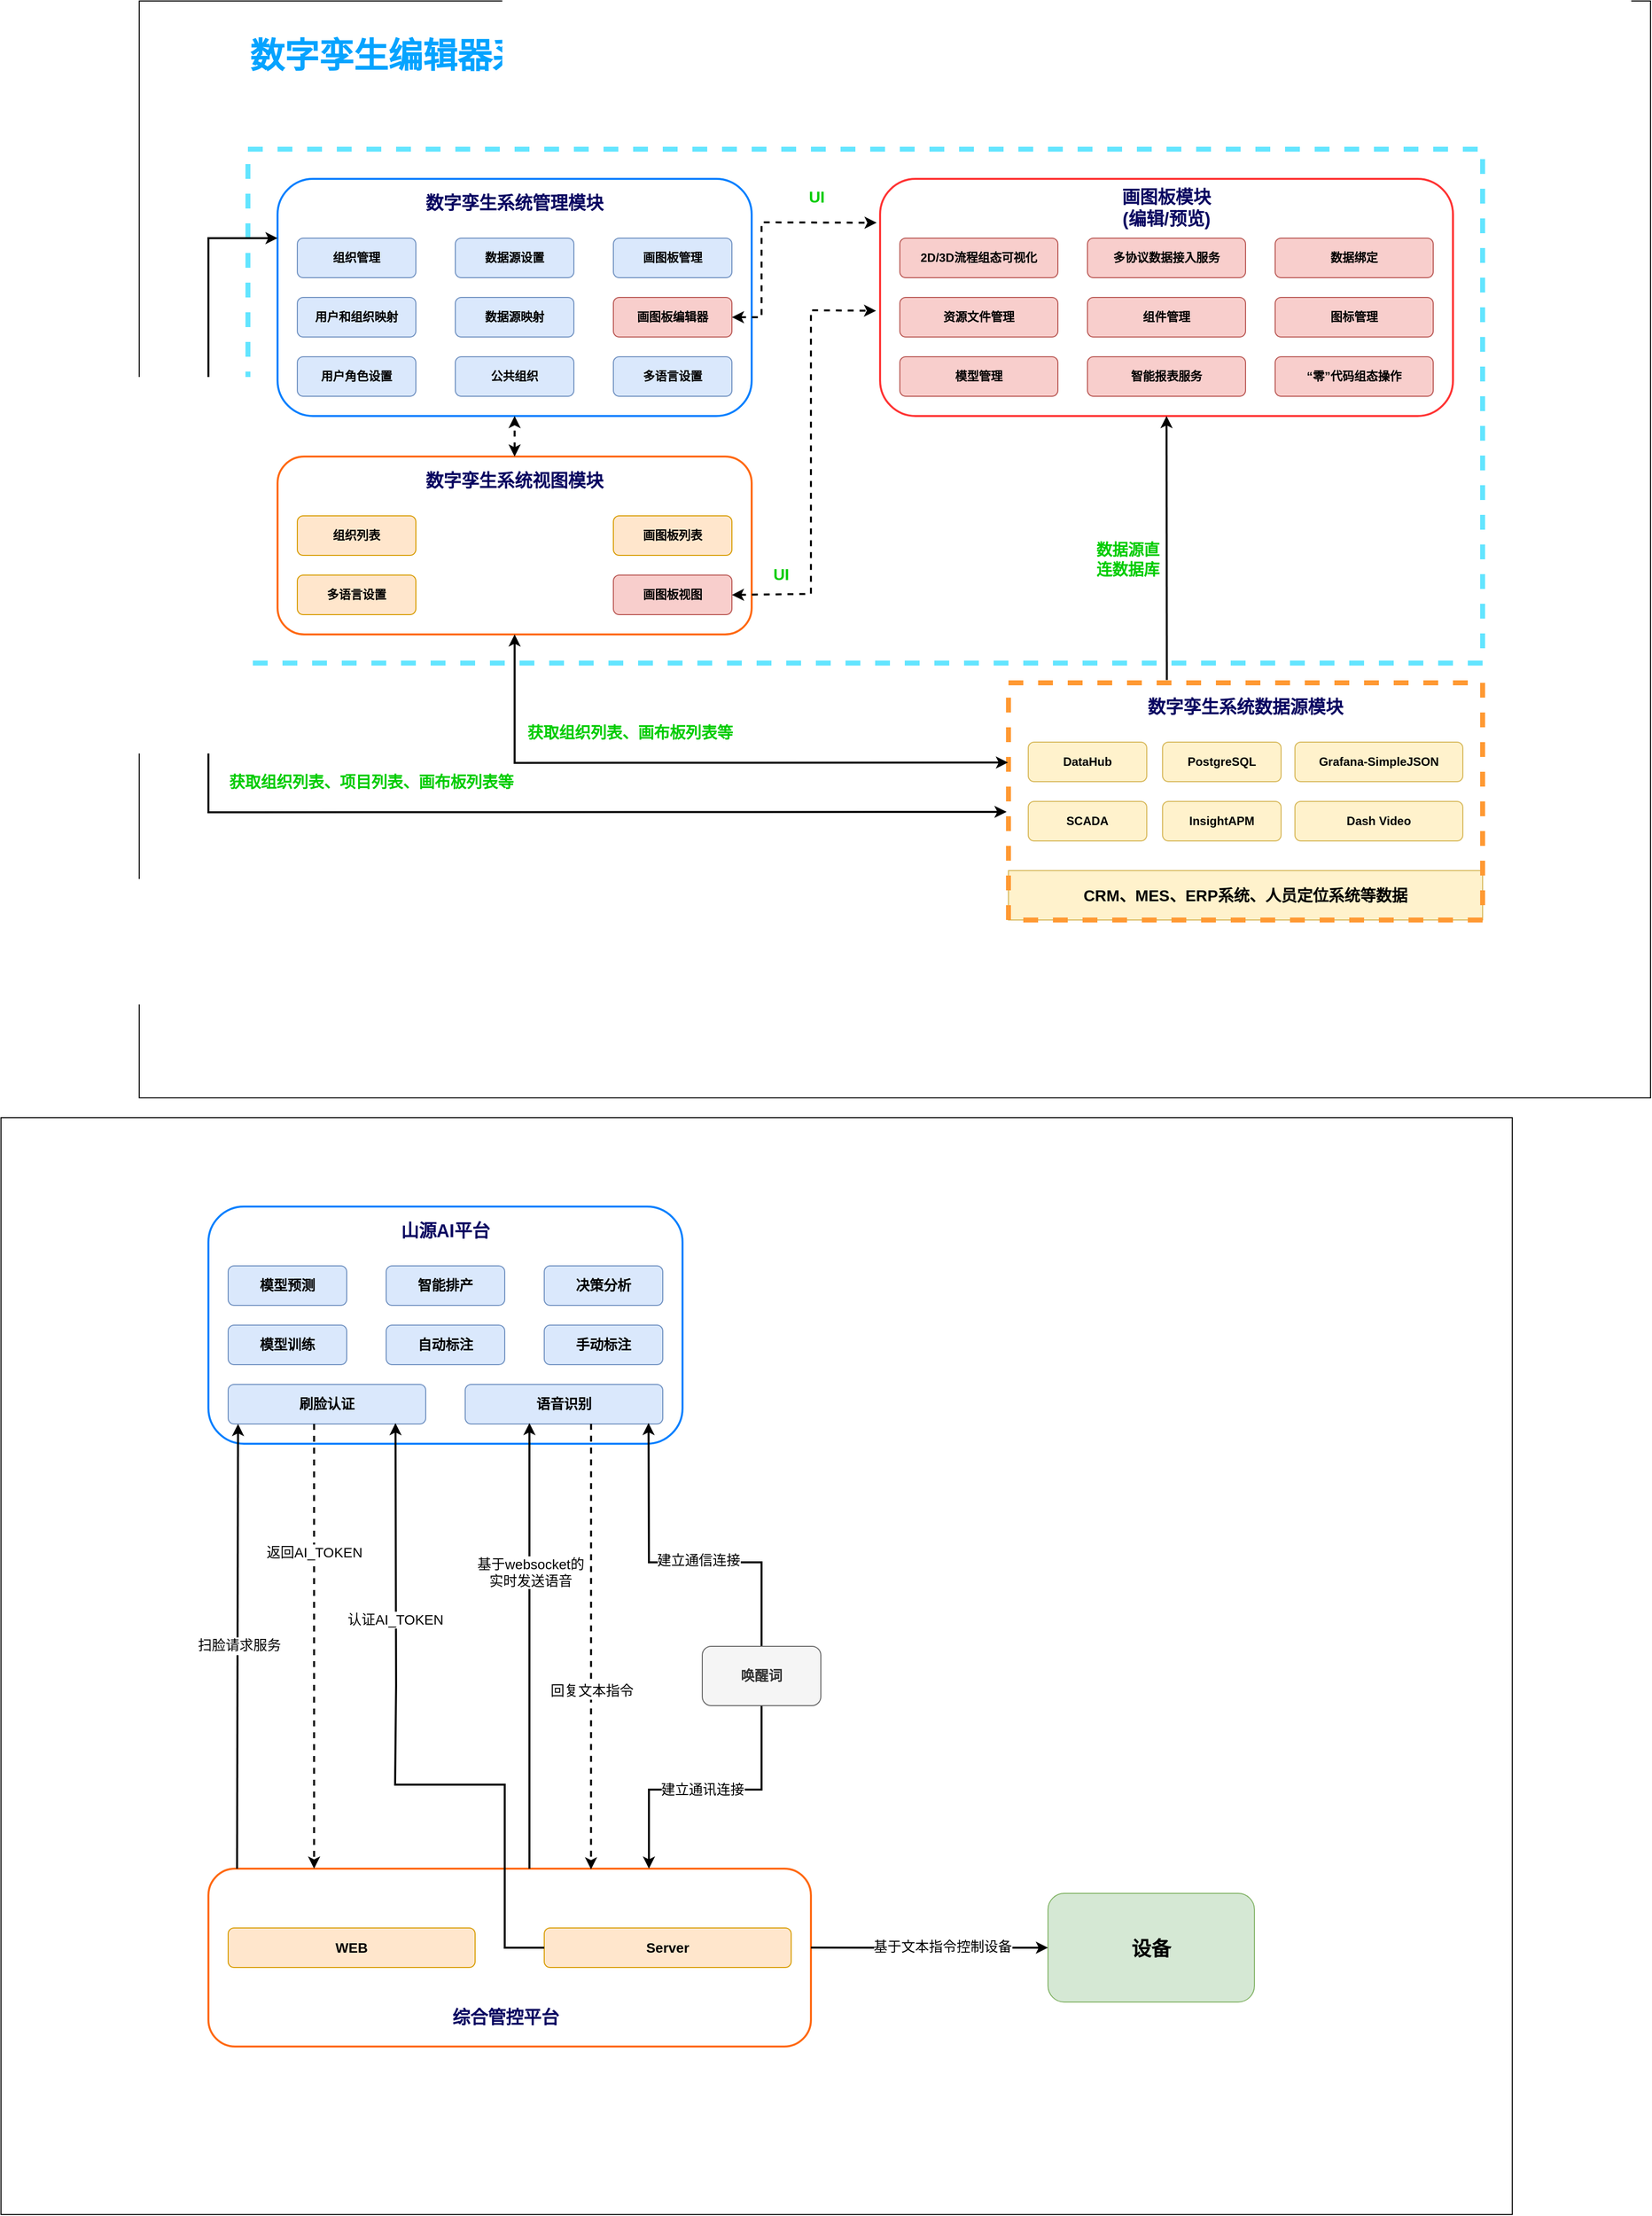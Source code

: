 <mxfile version="21.6.6" type="github">
  <diagram id="C5RBs43oDa-KdzZeNtuy" name="Page-1">
    <mxGraphModel dx="4063" dy="1033" grid="1" gridSize="10" guides="1" tooltips="1" connect="1" arrows="1" fold="1" page="1" pageScale="1" pageWidth="2339" pageHeight="3300" math="0" shadow="0">
      <root>
        <mxCell id="WIyWlLk6GJQsqaUBKTNV-0" />
        <mxCell id="WIyWlLk6GJQsqaUBKTNV-1" parent="WIyWlLk6GJQsqaUBKTNV-0" />
        <mxCell id="8epESRtcTtbT2AafIv48-43" value="" style="rounded=0;whiteSpace=wrap;html=1;" vertex="1" parent="WIyWlLk6GJQsqaUBKTNV-1">
          <mxGeometry x="-110" y="1150" width="1530" height="1110" as="geometry" />
        </mxCell>
        <mxCell id="8epESRtcTtbT2AafIv48-0" value="" style="rounded=0;whiteSpace=wrap;html=1;" vertex="1" parent="WIyWlLk6GJQsqaUBKTNV-1">
          <mxGeometry x="30" y="20" width="1530" height="1110" as="geometry" />
        </mxCell>
        <mxCell id="BkFew-dUc8ahFVBMzjGu-35" value="" style="rounded=0;whiteSpace=wrap;html=1;fillColor=none;strokeWidth=5;strokeColor=#63E5FF;perimeterSpacing=0;dashed=1;" parent="WIyWlLk6GJQsqaUBKTNV-1" vertex="1">
          <mxGeometry x="140" y="170" width="1250" height="520" as="geometry" />
        </mxCell>
        <mxCell id="BkFew-dUc8ahFVBMzjGu-68" value="" style="rounded=0;whiteSpace=wrap;html=1;fillColor=#fff2cc;strokeColor=#d6b656;" parent="WIyWlLk6GJQsqaUBKTNV-1" vertex="1">
          <mxGeometry x="910" y="900" width="480" height="50" as="geometry" />
        </mxCell>
        <mxCell id="BkFew-dUc8ahFVBMzjGu-69" value="&lt;b&gt;&lt;font style=&quot;font-size: 16px;&quot;&gt;CRM、MES、ERP系统、人员定位系统等数据&lt;/font&gt;&lt;/b&gt;" style="text;html=1;strokeColor=none;fillColor=none;align=center;verticalAlign=middle;whiteSpace=wrap;rounded=0;" parent="WIyWlLk6GJQsqaUBKTNV-1" vertex="1">
          <mxGeometry x="910" y="900" width="480" height="50" as="geometry" />
        </mxCell>
        <mxCell id="BkFew-dUc8ahFVBMzjGu-36" value="" style="rounded=0;whiteSpace=wrap;html=1;fillColor=none;strokeWidth=5;strokeColor=#FF9933;dashed=1;" parent="WIyWlLk6GJQsqaUBKTNV-1" vertex="1">
          <mxGeometry x="910" y="710" width="480" height="240" as="geometry" />
        </mxCell>
        <mxCell id="BkFew-dUc8ahFVBMzjGu-8" value="" style="rounded=1;whiteSpace=wrap;html=1;fillColor=none;strokeWidth=2;strokeColor=#007FFF;" parent="WIyWlLk6GJQsqaUBKTNV-1" vertex="1">
          <mxGeometry x="170" y="200" width="480" height="240" as="geometry" />
        </mxCell>
        <mxCell id="BkFew-dUc8ahFVBMzjGu-19" value="" style="rounded=1;whiteSpace=wrap;html=1;fillColor=none;strokeWidth=2;strokeColor=#FF6912;" parent="WIyWlLk6GJQsqaUBKTNV-1" vertex="1">
          <mxGeometry x="170" y="481" width="480" height="180" as="geometry" />
        </mxCell>
        <mxCell id="WIyWlLk6GJQsqaUBKTNV-3" value="&lt;b&gt;组织管理&lt;/b&gt;" style="rounded=1;whiteSpace=wrap;html=1;fontSize=12;glass=0;strokeWidth=1;shadow=0;fillColor=#dae8fc;strokeColor=#6c8ebf;" parent="WIyWlLk6GJQsqaUBKTNV-1" vertex="1">
          <mxGeometry x="190" y="260" width="120" height="40" as="geometry" />
        </mxCell>
        <mxCell id="BkFew-dUc8ahFVBMzjGu-0" value="&lt;b&gt;数据源设置&lt;/b&gt;" style="rounded=1;whiteSpace=wrap;html=1;fontSize=12;glass=0;strokeWidth=1;shadow=0;fillColor=#dae8fc;strokeColor=#6c8ebf;" parent="WIyWlLk6GJQsqaUBKTNV-1" vertex="1">
          <mxGeometry x="350" y="260" width="120" height="40" as="geometry" />
        </mxCell>
        <mxCell id="BkFew-dUc8ahFVBMzjGu-1" value="&lt;b&gt;画图板管理&lt;/b&gt;" style="rounded=1;whiteSpace=wrap;html=1;fontSize=12;glass=0;strokeWidth=1;shadow=0;fillColor=#dae8fc;strokeColor=#6c8ebf;" parent="WIyWlLk6GJQsqaUBKTNV-1" vertex="1">
          <mxGeometry x="510" y="260" width="120" height="40" as="geometry" />
        </mxCell>
        <mxCell id="BkFew-dUc8ahFVBMzjGu-2" value="&lt;b&gt;用户和组织映射&lt;/b&gt;" style="rounded=1;whiteSpace=wrap;html=1;fontSize=12;glass=0;strokeWidth=1;shadow=0;fillColor=#dae8fc;strokeColor=#6c8ebf;" parent="WIyWlLk6GJQsqaUBKTNV-1" vertex="1">
          <mxGeometry x="190" y="320" width="120" height="40" as="geometry" />
        </mxCell>
        <mxCell id="BkFew-dUc8ahFVBMzjGu-3" value="&lt;b&gt;数据源映射&lt;/b&gt;" style="rounded=1;whiteSpace=wrap;html=1;fontSize=12;glass=0;strokeWidth=1;shadow=0;fillColor=#dae8fc;strokeColor=#6c8ebf;" parent="WIyWlLk6GJQsqaUBKTNV-1" vertex="1">
          <mxGeometry x="350" y="320" width="120" height="40" as="geometry" />
        </mxCell>
        <mxCell id="BkFew-dUc8ahFVBMzjGu-4" value="&lt;b&gt;画图板编辑器&lt;/b&gt;" style="rounded=1;whiteSpace=wrap;html=1;fontSize=12;glass=0;strokeWidth=1;shadow=0;fillColor=#f8cecc;strokeColor=#b85450;" parent="WIyWlLk6GJQsqaUBKTNV-1" vertex="1">
          <mxGeometry x="510" y="320" width="120" height="40" as="geometry" />
        </mxCell>
        <mxCell id="BkFew-dUc8ahFVBMzjGu-5" value="&lt;b&gt;用户角色设置&lt;/b&gt;" style="rounded=1;whiteSpace=wrap;html=1;fontSize=12;glass=0;strokeWidth=1;shadow=0;fillColor=#dae8fc;strokeColor=#6c8ebf;" parent="WIyWlLk6GJQsqaUBKTNV-1" vertex="1">
          <mxGeometry x="190" y="380" width="120" height="40" as="geometry" />
        </mxCell>
        <mxCell id="BkFew-dUc8ahFVBMzjGu-6" value="&lt;b&gt;公共组织&lt;/b&gt;" style="rounded=1;whiteSpace=wrap;html=1;fontSize=12;glass=0;strokeWidth=1;shadow=0;fillColor=#dae8fc;strokeColor=#6c8ebf;" parent="WIyWlLk6GJQsqaUBKTNV-1" vertex="1">
          <mxGeometry x="350" y="380" width="120" height="40" as="geometry" />
        </mxCell>
        <mxCell id="BkFew-dUc8ahFVBMzjGu-7" value="&lt;b&gt;多语言设置&lt;/b&gt;" style="rounded=1;whiteSpace=wrap;html=1;fontSize=12;glass=0;strokeWidth=1;shadow=0;fillColor=#dae8fc;strokeColor=#6c8ebf;" parent="WIyWlLk6GJQsqaUBKTNV-1" vertex="1">
          <mxGeometry x="510" y="380" width="120" height="40" as="geometry" />
        </mxCell>
        <mxCell id="BkFew-dUc8ahFVBMzjGu-9" value="&lt;b&gt;&lt;font color=&quot;#090661&quot; style=&quot;font-size: 18px;&quot;&gt;数字孪生系统管理模块&lt;/font&gt;&lt;/b&gt;" style="text;html=1;strokeColor=none;fillColor=none;align=center;verticalAlign=middle;whiteSpace=wrap;rounded=0;" parent="WIyWlLk6GJQsqaUBKTNV-1" vertex="1">
          <mxGeometry x="190" y="200" width="440" height="50" as="geometry" />
        </mxCell>
        <mxCell id="BkFew-dUc8ahFVBMzjGu-10" value="&lt;b&gt;组织列表&lt;/b&gt;" style="rounded=1;whiteSpace=wrap;html=1;fontSize=12;glass=0;strokeWidth=1;shadow=0;fillColor=#ffe6cc;strokeColor=#d79b00;" parent="WIyWlLk6GJQsqaUBKTNV-1" vertex="1">
          <mxGeometry x="190" y="541" width="120" height="40" as="geometry" />
        </mxCell>
        <mxCell id="BkFew-dUc8ahFVBMzjGu-11" value="&lt;b&gt;画图板列表&lt;/b&gt;" style="rounded=1;whiteSpace=wrap;html=1;fontSize=12;glass=0;strokeWidth=1;shadow=0;fillColor=#ffe6cc;strokeColor=#d79b00;" parent="WIyWlLk6GJQsqaUBKTNV-1" vertex="1">
          <mxGeometry x="510" y="541" width="120" height="40" as="geometry" />
        </mxCell>
        <mxCell id="BkFew-dUc8ahFVBMzjGu-13" value="&lt;b&gt;多语言设置&lt;/b&gt;" style="rounded=1;whiteSpace=wrap;html=1;fontSize=12;glass=0;strokeWidth=1;shadow=0;fillColor=#ffe6cc;strokeColor=#d79b00;" parent="WIyWlLk6GJQsqaUBKTNV-1" vertex="1">
          <mxGeometry x="190" y="601" width="120" height="40" as="geometry" />
        </mxCell>
        <mxCell id="BkFew-dUc8ahFVBMzjGu-14" value="&lt;b&gt;画图板视图&lt;/b&gt;" style="rounded=1;whiteSpace=wrap;html=1;fontSize=12;glass=0;strokeWidth=1;shadow=0;fillColor=#f8cecc;strokeColor=#b85450;" parent="WIyWlLk6GJQsqaUBKTNV-1" vertex="1">
          <mxGeometry x="510" y="601" width="120" height="40" as="geometry" />
        </mxCell>
        <mxCell id="BkFew-dUc8ahFVBMzjGu-20" value="&lt;b style=&quot;border-color: var(--border-color);&quot;&gt;&lt;font style=&quot;border-color: var(--border-color); font-size: 18px;&quot; color=&quot;#090661&quot;&gt;数字孪生系统&lt;/font&gt;&lt;/b&gt;&lt;b&gt;&lt;font color=&quot;#090661&quot; style=&quot;font-size: 18px;&quot;&gt;视图模块&lt;/font&gt;&lt;/b&gt;" style="text;html=1;strokeColor=none;fillColor=none;align=center;verticalAlign=middle;whiteSpace=wrap;rounded=0;" parent="WIyWlLk6GJQsqaUBKTNV-1" vertex="1">
          <mxGeometry x="190" y="481" width="440" height="50" as="geometry" />
        </mxCell>
        <mxCell id="BkFew-dUc8ahFVBMzjGu-21" value="" style="endArrow=classic;startArrow=classic;html=1;exitX=0.5;exitY=0;exitDx=0;exitDy=0;entryX=0.5;entryY=1;entryDx=0;entryDy=0;rounded=0;jumpStyle=none;dashed=1;strokeWidth=2;" parent="WIyWlLk6GJQsqaUBKTNV-1" source="BkFew-dUc8ahFVBMzjGu-20" target="BkFew-dUc8ahFVBMzjGu-8" edge="1">
          <mxGeometry width="50" height="50" relative="1" as="geometry">
            <mxPoint x="370" y="490" as="sourcePoint" />
            <mxPoint x="420" y="440" as="targetPoint" />
          </mxGeometry>
        </mxCell>
        <mxCell id="BkFew-dUc8ahFVBMzjGu-23" value="" style="rounded=1;whiteSpace=wrap;html=1;fillColor=none;strokeWidth=2;strokeColor=#FF3333;" parent="WIyWlLk6GJQsqaUBKTNV-1" vertex="1">
          <mxGeometry x="780" y="200" width="580" height="240" as="geometry" />
        </mxCell>
        <mxCell id="BkFew-dUc8ahFVBMzjGu-28" value="&lt;b&gt;&lt;font color=&quot;#090661&quot; style=&quot;font-size: 18px;&quot;&gt;画图板模块&lt;br&gt;(&lt;/font&gt;&lt;/b&gt;&lt;b style=&quot;border-color: var(--border-color);&quot;&gt;&lt;font style=&quot;border-color: var(--border-color); font-size: 18px;&quot; color=&quot;#090661&quot;&gt;编辑/预览&lt;/font&gt;&lt;/b&gt;&lt;b&gt;&lt;font color=&quot;#090661&quot; style=&quot;font-size: 18px;&quot;&gt;)&lt;br&gt;&lt;/font&gt;&lt;/b&gt;" style="text;html=1;strokeColor=none;fillColor=none;align=center;verticalAlign=middle;whiteSpace=wrap;rounded=0;" parent="WIyWlLk6GJQsqaUBKTNV-1" vertex="1">
          <mxGeometry x="800" y="200" width="540" height="60" as="geometry" />
        </mxCell>
        <mxCell id="BkFew-dUc8ahFVBMzjGu-30" value="" style="endArrow=classic;startArrow=classic;html=1;entryX=-0.006;entryY=0.185;entryDx=0;entryDy=0;exitX=1;exitY=0.5;exitDx=0;exitDy=0;entryPerimeter=0;dashed=1;rounded=0;strokeWidth=2;" parent="WIyWlLk6GJQsqaUBKTNV-1" source="BkFew-dUc8ahFVBMzjGu-4" target="BkFew-dUc8ahFVBMzjGu-23" edge="1">
          <mxGeometry width="50" height="50" relative="1" as="geometry">
            <mxPoint x="650" y="390" as="sourcePoint" />
            <mxPoint x="700" y="340" as="targetPoint" />
            <Array as="points">
              <mxPoint x="660" y="340" />
              <mxPoint x="660" y="244" />
            </Array>
          </mxGeometry>
        </mxCell>
        <mxCell id="BkFew-dUc8ahFVBMzjGu-32" value="&lt;b&gt;&lt;font style=&quot;font-size: 16px;&quot; color=&quot;#00cc00&quot;&gt;UI&lt;/font&gt;&lt;/b&gt;" style="text;html=1;strokeColor=none;fillColor=none;align=center;verticalAlign=middle;whiteSpace=wrap;rounded=0;" parent="WIyWlLk6GJQsqaUBKTNV-1" vertex="1">
          <mxGeometry x="686" y="203" width="60" height="30" as="geometry" />
        </mxCell>
        <mxCell id="BkFew-dUc8ahFVBMzjGu-33" value="" style="endArrow=classic;startArrow=classic;html=1;entryX=-0.007;entryY=0.556;entryDx=0;entryDy=0;exitX=1;exitY=0.5;exitDx=0;exitDy=0;entryPerimeter=0;dashed=1;rounded=0;strokeWidth=2;" parent="WIyWlLk6GJQsqaUBKTNV-1" source="BkFew-dUc8ahFVBMzjGu-14" target="BkFew-dUc8ahFVBMzjGu-23" edge="1">
          <mxGeometry width="50" height="50" relative="1" as="geometry">
            <mxPoint x="630" y="637" as="sourcePoint" />
            <mxPoint x="774" y="531" as="targetPoint" />
            <Array as="points">
              <mxPoint x="710" y="620" />
              <mxPoint x="710" y="333" />
            </Array>
          </mxGeometry>
        </mxCell>
        <mxCell id="BkFew-dUc8ahFVBMzjGu-34" value="&lt;b&gt;&lt;font style=&quot;font-size: 16px;&quot; color=&quot;#00cc00&quot;&gt;UI&lt;/font&gt;&lt;/b&gt;" style="text;html=1;strokeColor=none;fillColor=none;align=center;verticalAlign=middle;whiteSpace=wrap;rounded=0;" parent="WIyWlLk6GJQsqaUBKTNV-1" vertex="1">
          <mxGeometry x="650" y="585" width="60" height="30" as="geometry" />
        </mxCell>
        <mxCell id="BkFew-dUc8ahFVBMzjGu-37" value="&lt;b&gt;DataHub&lt;/b&gt;" style="rounded=1;whiteSpace=wrap;html=1;fontSize=12;glass=0;strokeWidth=1;shadow=0;fillColor=#fff2cc;strokeColor=#d6b656;" parent="WIyWlLk6GJQsqaUBKTNV-1" vertex="1">
          <mxGeometry x="930" y="770" width="120" height="40" as="geometry" />
        </mxCell>
        <mxCell id="BkFew-dUc8ahFVBMzjGu-38" value="&lt;b&gt;PostgreSQL&lt;/b&gt;" style="rounded=1;whiteSpace=wrap;html=1;fontSize=12;glass=0;strokeWidth=1;shadow=0;fillColor=#fff2cc;strokeColor=#d6b656;" parent="WIyWlLk6GJQsqaUBKTNV-1" vertex="1">
          <mxGeometry x="1066" y="770" width="120" height="40" as="geometry" />
        </mxCell>
        <mxCell id="BkFew-dUc8ahFVBMzjGu-39" value="&lt;b&gt;Grafana-SimpleJSON&lt;/b&gt;" style="rounded=1;whiteSpace=wrap;html=1;fontSize=12;glass=0;strokeWidth=1;shadow=0;fillColor=#fff2cc;strokeColor=#d6b656;" parent="WIyWlLk6GJQsqaUBKTNV-1" vertex="1">
          <mxGeometry x="1200" y="770" width="170" height="40" as="geometry" />
        </mxCell>
        <mxCell id="BkFew-dUc8ahFVBMzjGu-40" value="&lt;b style=&quot;border-color: var(--border-color);&quot;&gt;&lt;font style=&quot;border-color: var(--border-color); font-size: 18px;&quot; color=&quot;#090661&quot;&gt;数字孪生系统&lt;/font&gt;&lt;/b&gt;&lt;b&gt;&lt;font color=&quot;#090661&quot; style=&quot;font-size: 18px;&quot;&gt;数据源模块&lt;/font&gt;&lt;/b&gt;" style="text;html=1;strokeColor=none;fillColor=none;align=center;verticalAlign=middle;whiteSpace=wrap;rounded=0;" parent="WIyWlLk6GJQsqaUBKTNV-1" vertex="1">
          <mxGeometry x="930" y="710" width="440" height="50" as="geometry" />
        </mxCell>
        <mxCell id="BkFew-dUc8ahFVBMzjGu-41" value="&lt;b&gt;SCADA&lt;/b&gt;" style="rounded=1;whiteSpace=wrap;html=1;fontSize=12;glass=0;strokeWidth=1;shadow=0;fillColor=#fff2cc;strokeColor=#d6b656;" parent="WIyWlLk6GJQsqaUBKTNV-1" vertex="1">
          <mxGeometry x="930" y="830" width="120" height="40" as="geometry" />
        </mxCell>
        <mxCell id="BkFew-dUc8ahFVBMzjGu-42" value="&lt;b&gt;InsightAPM&lt;/b&gt;" style="rounded=1;whiteSpace=wrap;html=1;fontSize=12;glass=0;strokeWidth=1;shadow=0;fillColor=#fff2cc;strokeColor=#d6b656;" parent="WIyWlLk6GJQsqaUBKTNV-1" vertex="1">
          <mxGeometry x="1066" y="830" width="120" height="40" as="geometry" />
        </mxCell>
        <mxCell id="BkFew-dUc8ahFVBMzjGu-43" value="&lt;b&gt;Dash Video&lt;/b&gt;" style="rounded=1;whiteSpace=wrap;html=1;fontSize=12;glass=0;strokeWidth=1;shadow=0;fillColor=#fff2cc;strokeColor=#d6b656;" parent="WIyWlLk6GJQsqaUBKTNV-1" vertex="1">
          <mxGeometry x="1200" y="830" width="170" height="40" as="geometry" />
        </mxCell>
        <mxCell id="BkFew-dUc8ahFVBMzjGu-45" value="" style="endArrow=classic;html=1;rounded=0;exitX=0.334;exitY=-0.012;exitDx=0;exitDy=0;entryX=0.5;entryY=1;entryDx=0;entryDy=0;strokeWidth=2;exitPerimeter=0;" parent="WIyWlLk6GJQsqaUBKTNV-1" source="BkFew-dUc8ahFVBMzjGu-36" target="BkFew-dUc8ahFVBMzjGu-23" edge="1">
          <mxGeometry width="50" height="50" relative="1" as="geometry">
            <mxPoint x="770" y="710" as="sourcePoint" />
            <mxPoint x="820" y="660" as="targetPoint" />
          </mxGeometry>
        </mxCell>
        <mxCell id="BkFew-dUc8ahFVBMzjGu-46" value="&lt;b&gt;&lt;font style=&quot;font-size: 16px;&quot; color=&quot;#00cc00&quot;&gt;数据源直连数据库&lt;/font&gt;&lt;/b&gt;" style="text;html=1;strokeColor=none;fillColor=none;align=center;verticalAlign=middle;whiteSpace=wrap;rounded=0;" parent="WIyWlLk6GJQsqaUBKTNV-1" vertex="1">
          <mxGeometry x="996" y="535" width="70" height="100" as="geometry" />
        </mxCell>
        <mxCell id="BkFew-dUc8ahFVBMzjGu-47" value="" style="endArrow=classic;startArrow=classic;html=1;rounded=0;exitX=-0.001;exitY=0.336;exitDx=0;exitDy=0;exitPerimeter=0;entryX=0.5;entryY=1;entryDx=0;entryDy=0;strokeWidth=2;" parent="WIyWlLk6GJQsqaUBKTNV-1" source="BkFew-dUc8ahFVBMzjGu-36" target="BkFew-dUc8ahFVBMzjGu-19" edge="1">
          <mxGeometry width="50" height="50" relative="1" as="geometry">
            <mxPoint x="500" y="630" as="sourcePoint" />
            <mxPoint x="410" y="821" as="targetPoint" />
            <Array as="points">
              <mxPoint x="410" y="791" />
            </Array>
          </mxGeometry>
        </mxCell>
        <mxCell id="BkFew-dUc8ahFVBMzjGu-48" value="&lt;b&gt;&lt;font style=&quot;font-size: 16px;&quot; color=&quot;#00cc00&quot;&gt;获取组织列表、画布板列表等&lt;/font&gt;&lt;/b&gt;" style="text;html=1;strokeColor=none;fillColor=none;align=center;verticalAlign=middle;whiteSpace=wrap;rounded=0;labelPosition=center;verticalLabelPosition=middle;" parent="WIyWlLk6GJQsqaUBKTNV-1" vertex="1">
          <mxGeometry x="414" y="730" width="226" height="60" as="geometry" />
        </mxCell>
        <mxCell id="BkFew-dUc8ahFVBMzjGu-49" value="" style="endArrow=classic;startArrow=classic;html=1;rounded=0;exitX=-0.004;exitY=0.544;exitDx=0;exitDy=0;exitPerimeter=0;entryX=0;entryY=0.25;entryDx=0;entryDy=0;strokeWidth=2;" parent="WIyWlLk6GJQsqaUBKTNV-1" source="BkFew-dUc8ahFVBMzjGu-36" target="BkFew-dUc8ahFVBMzjGu-8" edge="1">
          <mxGeometry width="50" height="50" relative="1" as="geometry">
            <mxPoint x="590" y="879" as="sourcePoint" />
            <mxPoint x="410" y="739" as="targetPoint" />
            <Array as="points">
              <mxPoint x="100" y="841" />
              <mxPoint x="100" y="570" />
              <mxPoint x="100" y="260" />
            </Array>
          </mxGeometry>
        </mxCell>
        <mxCell id="BkFew-dUc8ahFVBMzjGu-50" value="&lt;b&gt;&lt;font style=&quot;font-size: 16px;&quot; color=&quot;#00cc00&quot;&gt;获取组织列表、项目列表、画布板列表等&lt;/font&gt;&lt;/b&gt;" style="text;html=1;strokeColor=none;fillColor=none;align=center;verticalAlign=middle;whiteSpace=wrap;rounded=0;labelPosition=center;verticalLabelPosition=middle;" parent="WIyWlLk6GJQsqaUBKTNV-1" vertex="1">
          <mxGeometry x="100" y="780" width="330" height="60" as="geometry" />
        </mxCell>
        <mxCell id="BkFew-dUc8ahFVBMzjGu-51" value="&lt;b&gt;&lt;font color=&quot;#05a3ff&quot; style=&quot;font-size: 35px;&quot;&gt;数字孪生编辑器系统架构图&lt;/font&gt;&lt;/b&gt;" style="text;html=1;strokeColor=none;fillColor=none;align=left;verticalAlign=middle;whiteSpace=wrap;rounded=0;" parent="WIyWlLk6GJQsqaUBKTNV-1" vertex="1">
          <mxGeometry x="140" y="50" width="460" height="50" as="geometry" />
        </mxCell>
        <mxCell id="BkFew-dUc8ahFVBMzjGu-70" value="&lt;b&gt;资源文件管理&lt;/b&gt;" style="rounded=1;whiteSpace=wrap;html=1;fontSize=12;glass=0;strokeWidth=1;shadow=0;fillColor=#f8cecc;strokeColor=#b85450;" parent="WIyWlLk6GJQsqaUBKTNV-1" vertex="1">
          <mxGeometry x="800" y="320" width="160" height="40" as="geometry" />
        </mxCell>
        <mxCell id="BkFew-dUc8ahFVBMzjGu-71" value="&lt;b&gt;2D/3D流程组态可视化&lt;/b&gt;" style="rounded=1;whiteSpace=wrap;html=1;fontSize=12;glass=0;strokeWidth=1;shadow=0;fillColor=#f8cecc;strokeColor=#b85450;" parent="WIyWlLk6GJQsqaUBKTNV-1" vertex="1">
          <mxGeometry x="800" y="260" width="160" height="40" as="geometry" />
        </mxCell>
        <mxCell id="BkFew-dUc8ahFVBMzjGu-72" value="&lt;b&gt;组件管理&lt;/b&gt;" style="rounded=1;whiteSpace=wrap;html=1;fontSize=12;glass=0;strokeWidth=1;shadow=0;fillColor=#f8cecc;strokeColor=#b85450;" parent="WIyWlLk6GJQsqaUBKTNV-1" vertex="1">
          <mxGeometry x="990" y="320" width="160" height="40" as="geometry" />
        </mxCell>
        <mxCell id="BkFew-dUc8ahFVBMzjGu-73" value="&lt;b style=&quot;border-color: var(--border-color);&quot;&gt;模型管理&lt;/b&gt;" style="rounded=1;whiteSpace=wrap;html=1;fontSize=12;glass=0;strokeWidth=1;shadow=0;fillColor=#f8cecc;strokeColor=#b85450;" parent="WIyWlLk6GJQsqaUBKTNV-1" vertex="1">
          <mxGeometry x="800" y="380" width="160" height="40" as="geometry" />
        </mxCell>
        <mxCell id="BkFew-dUc8ahFVBMzjGu-74" value="&lt;b&gt;智能报表服务&lt;/b&gt;" style="rounded=1;whiteSpace=wrap;html=1;fontSize=12;glass=0;strokeWidth=1;shadow=0;fillColor=#f8cecc;strokeColor=#b85450;" parent="WIyWlLk6GJQsqaUBKTNV-1" vertex="1">
          <mxGeometry x="990" y="380" width="160" height="40" as="geometry" />
        </mxCell>
        <mxCell id="BkFew-dUc8ahFVBMzjGu-75" value="&lt;b&gt;多协议数据接入服务&lt;/b&gt;" style="rounded=1;whiteSpace=wrap;html=1;fontSize=12;glass=0;strokeWidth=1;shadow=0;fillColor=#f8cecc;strokeColor=#b85450;" parent="WIyWlLk6GJQsqaUBKTNV-1" vertex="1">
          <mxGeometry x="990" y="260" width="160" height="40" as="geometry" />
        </mxCell>
        <mxCell id="BkFew-dUc8ahFVBMzjGu-77" value="&lt;b style=&quot;border-color: var(--border-color);&quot;&gt;图标管理&lt;/b&gt;" style="rounded=1;whiteSpace=wrap;html=1;fontSize=12;glass=0;strokeWidth=1;shadow=0;fillColor=#f8cecc;strokeColor=#b85450;" parent="WIyWlLk6GJQsqaUBKTNV-1" vertex="1">
          <mxGeometry x="1180" y="320" width="160" height="40" as="geometry" />
        </mxCell>
        <mxCell id="BkFew-dUc8ahFVBMzjGu-78" value="&lt;b&gt;“零”代码组态操作&lt;/b&gt;" style="rounded=1;whiteSpace=wrap;html=1;fontSize=12;glass=0;strokeWidth=1;shadow=0;fillColor=#f8cecc;strokeColor=#b85450;" parent="WIyWlLk6GJQsqaUBKTNV-1" vertex="1">
          <mxGeometry x="1180" y="380" width="160" height="40" as="geometry" />
        </mxCell>
        <mxCell id="BkFew-dUc8ahFVBMzjGu-79" value="&lt;b&gt;数据绑定&lt;/b&gt;" style="rounded=1;whiteSpace=wrap;html=1;fontSize=12;glass=0;strokeWidth=1;shadow=0;fillColor=#f8cecc;strokeColor=#b85450;" parent="WIyWlLk6GJQsqaUBKTNV-1" vertex="1">
          <mxGeometry x="1180" y="260" width="160" height="40" as="geometry" />
        </mxCell>
        <mxCell id="8epESRtcTtbT2AafIv48-3" value="" style="rounded=1;whiteSpace=wrap;html=1;fillColor=none;strokeWidth=2;strokeColor=#007FFF;" vertex="1" parent="WIyWlLk6GJQsqaUBKTNV-1">
          <mxGeometry x="100" y="1240" width="480" height="240" as="geometry" />
        </mxCell>
        <mxCell id="8epESRtcTtbT2AafIv48-4" value="&lt;b style=&quot;font-size: 14px;&quot;&gt;模型预测&lt;/b&gt;" style="rounded=1;whiteSpace=wrap;html=1;fontSize=14;glass=0;strokeWidth=1;shadow=0;fillColor=#dae8fc;strokeColor=#6c8ebf;" vertex="1" parent="WIyWlLk6GJQsqaUBKTNV-1">
          <mxGeometry x="120" y="1300" width="120" height="40" as="geometry" />
        </mxCell>
        <mxCell id="8epESRtcTtbT2AafIv48-5" value="&lt;b style=&quot;font-size: 14px;&quot;&gt;智能排产&lt;/b&gt;" style="rounded=1;whiteSpace=wrap;html=1;fontSize=14;glass=0;strokeWidth=1;shadow=0;fillColor=#dae8fc;strokeColor=#6c8ebf;" vertex="1" parent="WIyWlLk6GJQsqaUBKTNV-1">
          <mxGeometry x="280" y="1300" width="120" height="40" as="geometry" />
        </mxCell>
        <mxCell id="8epESRtcTtbT2AafIv48-6" value="&lt;b style=&quot;font-size: 14px;&quot;&gt;决策分析&lt;/b&gt;" style="rounded=1;whiteSpace=wrap;html=1;fontSize=14;glass=0;strokeWidth=1;shadow=0;fillColor=#dae8fc;strokeColor=#6c8ebf;" vertex="1" parent="WIyWlLk6GJQsqaUBKTNV-1">
          <mxGeometry x="440" y="1300" width="120" height="40" as="geometry" />
        </mxCell>
        <mxCell id="8epESRtcTtbT2AafIv48-7" value="&lt;b style=&quot;font-size: 14px;&quot;&gt;模型训练&lt;/b&gt;" style="rounded=1;whiteSpace=wrap;html=1;fontSize=14;glass=0;strokeWidth=1;shadow=0;fillColor=#dae8fc;strokeColor=#6c8ebf;" vertex="1" parent="WIyWlLk6GJQsqaUBKTNV-1">
          <mxGeometry x="120" y="1360" width="120" height="40" as="geometry" />
        </mxCell>
        <mxCell id="8epESRtcTtbT2AafIv48-8" value="&lt;b style=&quot;font-size: 14px;&quot;&gt;自动标注&lt;/b&gt;" style="rounded=1;whiteSpace=wrap;html=1;fontSize=14;glass=0;strokeWidth=1;shadow=0;fillColor=#dae8fc;strokeColor=#6c8ebf;" vertex="1" parent="WIyWlLk6GJQsqaUBKTNV-1">
          <mxGeometry x="280" y="1360" width="120" height="40" as="geometry" />
        </mxCell>
        <mxCell id="8epESRtcTtbT2AafIv48-9" value="&lt;b style=&quot;font-size: 14px;&quot;&gt;手动标注&lt;/b&gt;" style="rounded=1;whiteSpace=wrap;html=1;fontSize=14;glass=0;strokeWidth=1;shadow=0;fillColor=#dae8fc;strokeColor=#6c8ebf;" vertex="1" parent="WIyWlLk6GJQsqaUBKTNV-1">
          <mxGeometry x="440" y="1360" width="120" height="40" as="geometry" />
        </mxCell>
        <mxCell id="8epESRtcTtbT2AafIv48-10" value="&lt;b&gt;&lt;font color=&quot;#090661&quot; style=&quot;font-size: 18px;&quot;&gt;山源AI平台&lt;/font&gt;&lt;/b&gt;" style="text;html=1;strokeColor=none;fillColor=none;align=center;verticalAlign=middle;whiteSpace=wrap;rounded=0;" vertex="1" parent="WIyWlLk6GJQsqaUBKTNV-1">
          <mxGeometry x="120" y="1240" width="440" height="50" as="geometry" />
        </mxCell>
        <mxCell id="8epESRtcTtbT2AafIv48-11" value="&lt;b style=&quot;font-size: 14px;&quot;&gt;刷脸认证&lt;/b&gt;" style="rounded=1;whiteSpace=wrap;html=1;fontSize=14;glass=0;strokeWidth=1;shadow=0;fillColor=#dae8fc;strokeColor=#6c8ebf;" vertex="1" parent="WIyWlLk6GJQsqaUBKTNV-1">
          <mxGeometry x="120" y="1420" width="200" height="40" as="geometry" />
        </mxCell>
        <mxCell id="8epESRtcTtbT2AafIv48-12" value="&lt;b style=&quot;font-size: 14px;&quot;&gt;语音识别&lt;/b&gt;" style="rounded=1;whiteSpace=wrap;html=1;fontSize=14;glass=0;strokeWidth=1;shadow=0;fillColor=#dae8fc;strokeColor=#6c8ebf;" vertex="1" parent="WIyWlLk6GJQsqaUBKTNV-1">
          <mxGeometry x="360" y="1420" width="200" height="40" as="geometry" />
        </mxCell>
        <mxCell id="8epESRtcTtbT2AafIv48-13" value="" style="rounded=1;whiteSpace=wrap;html=1;fillColor=none;strokeWidth=2;strokeColor=#FF6912;" vertex="1" parent="WIyWlLk6GJQsqaUBKTNV-1">
          <mxGeometry x="100" y="1910" width="610" height="180" as="geometry" />
        </mxCell>
        <mxCell id="8epESRtcTtbT2AafIv48-14" value="&lt;b style=&quot;font-size: 14px;&quot;&gt;WEB&lt;/b&gt;" style="rounded=1;whiteSpace=wrap;html=1;fontSize=14;glass=0;strokeWidth=1;shadow=0;fillColor=#ffe6cc;strokeColor=#d79b00;" vertex="1" parent="WIyWlLk6GJQsqaUBKTNV-1">
          <mxGeometry x="120" y="1970" width="250" height="40" as="geometry" />
        </mxCell>
        <mxCell id="8epESRtcTtbT2AafIv48-15" value="&lt;b style=&quot;font-size: 14px;&quot;&gt;Server&lt;/b&gt;" style="rounded=1;whiteSpace=wrap;html=1;fontSize=14;glass=0;strokeWidth=1;shadow=0;fillColor=#ffe6cc;strokeColor=#d79b00;" vertex="1" parent="WIyWlLk6GJQsqaUBKTNV-1">
          <mxGeometry x="440" y="1970" width="250" height="40" as="geometry" />
        </mxCell>
        <mxCell id="8epESRtcTtbT2AafIv48-16" value="&lt;font color=&quot;#090661&quot;&gt;&lt;span style=&quot;font-size: 18px;&quot;&gt;&lt;b&gt;综合管控平台&lt;/b&gt;&lt;/span&gt;&lt;/font&gt;" style="text;html=1;strokeColor=none;fillColor=none;align=center;verticalAlign=middle;whiteSpace=wrap;rounded=0;" vertex="1" parent="WIyWlLk6GJQsqaUBKTNV-1">
          <mxGeometry x="116" y="2036" width="570" height="50" as="geometry" />
        </mxCell>
        <mxCell id="8epESRtcTtbT2AafIv48-18" value="&lt;b&gt;&lt;font style=&quot;font-size: 20px;&quot;&gt;设备&lt;/font&gt;&lt;/b&gt;" style="rounded=1;whiteSpace=wrap;html=1;fontSize=12;glass=0;strokeWidth=1;shadow=0;fillColor=#d5e8d4;strokeColor=#82b366;" vertex="1" parent="WIyWlLk6GJQsqaUBKTNV-1">
          <mxGeometry x="950" y="1935" width="209" height="110" as="geometry" />
        </mxCell>
        <mxCell id="8epESRtcTtbT2AafIv48-21" value="" style="endArrow=classic;html=1;rounded=0;entryX=0.05;entryY=1;entryDx=0;entryDy=0;entryPerimeter=0;strokeWidth=2;" edge="1" parent="WIyWlLk6GJQsqaUBKTNV-1" target="8epESRtcTtbT2AafIv48-11">
          <mxGeometry relative="1" as="geometry">
            <mxPoint x="129" y="1910" as="sourcePoint" />
            <mxPoint x="410" y="1810" as="targetPoint" />
          </mxGeometry>
        </mxCell>
        <mxCell id="8epESRtcTtbT2AafIv48-22" value="Label" style="edgeLabel;resizable=0;html=1;align=center;verticalAlign=middle;fontSize=14;" connectable="0" vertex="1" parent="8epESRtcTtbT2AafIv48-21">
          <mxGeometry relative="1" as="geometry" />
        </mxCell>
        <mxCell id="8epESRtcTtbT2AafIv48-23" value="扫脸请求服务" style="edgeLabel;html=1;align=center;verticalAlign=middle;resizable=0;points=[];fontSize=14;" vertex="1" connectable="0" parent="8epESRtcTtbT2AafIv48-21">
          <mxGeometry x="0.004" y="11" relative="1" as="geometry">
            <mxPoint x="12" as="offset" />
          </mxGeometry>
        </mxCell>
        <mxCell id="8epESRtcTtbT2AafIv48-24" value="" style="endArrow=classic;html=1;rounded=0;dashed=1;strokeWidth=2;" edge="1" parent="WIyWlLk6GJQsqaUBKTNV-1">
          <mxGeometry relative="1" as="geometry">
            <mxPoint x="207" y="1460" as="sourcePoint" />
            <mxPoint x="207" y="1910" as="targetPoint" />
          </mxGeometry>
        </mxCell>
        <mxCell id="8epESRtcTtbT2AafIv48-25" value="返回AI_TOKEN" style="edgeLabel;resizable=0;html=1;align=center;verticalAlign=middle;fontSize=14;" connectable="0" vertex="1" parent="8epESRtcTtbT2AafIv48-24">
          <mxGeometry relative="1" as="geometry">
            <mxPoint y="-95" as="offset" />
          </mxGeometry>
        </mxCell>
        <mxCell id="8epESRtcTtbT2AafIv48-26" value="" style="endArrow=classic;html=1;rounded=0;strokeWidth=2;exitX=0;exitY=0.5;exitDx=0;exitDy=0;entryX=0.847;entryY=1.104;entryDx=0;entryDy=0;entryPerimeter=0;" edge="1" parent="WIyWlLk6GJQsqaUBKTNV-1" source="8epESRtcTtbT2AafIv48-15">
          <mxGeometry relative="1" as="geometry">
            <mxPoint x="580" y="1985" as="sourcePoint" />
            <mxPoint x="289.4" y="1459.16" as="targetPoint" />
            <Array as="points">
              <mxPoint x="400" y="1990" />
              <mxPoint x="400" y="1825" />
              <mxPoint x="289" y="1825" />
              <mxPoint x="290" y="1725" />
            </Array>
          </mxGeometry>
        </mxCell>
        <mxCell id="8epESRtcTtbT2AafIv48-28" value="认证AI_TOKEN" style="edgeLabel;html=1;align=center;verticalAlign=middle;resizable=0;points=[];fontSize=14;" vertex="1" connectable="0" parent="8epESRtcTtbT2AafIv48-26">
          <mxGeometry x="0.004" y="11" relative="1" as="geometry">
            <mxPoint x="10" y="-141" as="offset" />
          </mxGeometry>
        </mxCell>
        <mxCell id="8epESRtcTtbT2AafIv48-29" value="" style="endArrow=classic;html=1;rounded=0;strokeWidth=2;entryX=0.69;entryY=1.127;entryDx=0;entryDy=0;entryPerimeter=0;" edge="1" parent="WIyWlLk6GJQsqaUBKTNV-1">
          <mxGeometry relative="1" as="geometry">
            <mxPoint x="425" y="1910" as="sourcePoint" />
            <mxPoint x="425" y="1459.08" as="targetPoint" />
          </mxGeometry>
        </mxCell>
        <mxCell id="8epESRtcTtbT2AafIv48-31" value="基于websocket的&lt;br style=&quot;font-size: 14px;&quot;&gt;实时发送语音" style="edgeLabel;html=1;align=center;verticalAlign=middle;resizable=0;points=[];fontSize=14;" vertex="1" connectable="0" parent="8epESRtcTtbT2AafIv48-29">
          <mxGeometry x="0.004" y="11" relative="1" as="geometry">
            <mxPoint x="12" y="-74" as="offset" />
          </mxGeometry>
        </mxCell>
        <mxCell id="8epESRtcTtbT2AafIv48-32" value="" style="endArrow=classic;html=1;rounded=0;exitX=0.637;exitY=1.223;exitDx=0;exitDy=0;exitPerimeter=0;entryX=0.635;entryY=0.004;entryDx=0;entryDy=0;entryPerimeter=0;dashed=1;strokeWidth=2;" edge="1" parent="WIyWlLk6GJQsqaUBKTNV-1" target="8epESRtcTtbT2AafIv48-13">
          <mxGeometry relative="1" as="geometry">
            <mxPoint x="487.4" y="1459.92" as="sourcePoint" />
            <mxPoint x="487" y="1901" as="targetPoint" />
          </mxGeometry>
        </mxCell>
        <mxCell id="8epESRtcTtbT2AafIv48-33" value="回复文本指令" style="edgeLabel;resizable=0;html=1;align=center;verticalAlign=middle;fontSize=14;" connectable="0" vertex="1" parent="8epESRtcTtbT2AafIv48-32">
          <mxGeometry relative="1" as="geometry">
            <mxPoint y="44" as="offset" />
          </mxGeometry>
        </mxCell>
        <mxCell id="8epESRtcTtbT2AafIv48-34" value="" style="endArrow=classic;startArrow=classic;html=1;rounded=0;entryX=0.928;entryY=1.151;entryDx=0;entryDy=0;entryPerimeter=0;strokeWidth=2;" edge="1" parent="WIyWlLk6GJQsqaUBKTNV-1">
          <mxGeometry width="50" height="50" relative="1" as="geometry">
            <mxPoint x="546" y="1910" as="sourcePoint" />
            <mxPoint x="545.6" y="1459.04" as="targetPoint" />
            <Array as="points">
              <mxPoint x="546" y="1830" />
              <mxPoint x="660" y="1830" />
              <mxPoint x="660" y="1600" />
              <mxPoint x="546" y="1600" />
            </Array>
          </mxGeometry>
        </mxCell>
        <mxCell id="8epESRtcTtbT2AafIv48-35" value="建立通信连接" style="edgeLabel;resizable=0;html=1;align=center;verticalAlign=middle;fontSize=14;" connectable="0" vertex="1" parent="WIyWlLk6GJQsqaUBKTNV-1">
          <mxGeometry x="599.996" y="1597.004" as="geometry">
            <mxPoint x="-4" y="1" as="offset" />
          </mxGeometry>
        </mxCell>
        <mxCell id="8epESRtcTtbT2AafIv48-36" value="建立通讯连接" style="edgeLabel;resizable=0;html=1;align=center;verticalAlign=middle;fontSize=14;" connectable="0" vertex="1" parent="WIyWlLk6GJQsqaUBKTNV-1">
          <mxGeometry x="599.996" y="1830.004" as="geometry" />
        </mxCell>
        <mxCell id="8epESRtcTtbT2AafIv48-37" value="&lt;b style=&quot;font-size: 14px;&quot;&gt;&lt;font style=&quot;font-size: 14px;&quot;&gt;唤醒词&lt;/font&gt;&lt;/b&gt;" style="rounded=1;whiteSpace=wrap;html=1;fillColor=#f5f5f5;fontColor=#333333;strokeColor=#666666;fontSize=14;" vertex="1" parent="WIyWlLk6GJQsqaUBKTNV-1">
          <mxGeometry x="600" y="1685" width="120" height="60" as="geometry" />
        </mxCell>
        <mxCell id="8epESRtcTtbT2AafIv48-40" value="" style="endArrow=classic;html=1;rounded=0;entryX=0;entryY=0.5;entryDx=0;entryDy=0;strokeWidth=2;exitX=1;exitY=0.444;exitDx=0;exitDy=0;exitPerimeter=0;" edge="1" parent="WIyWlLk6GJQsqaUBKTNV-1" source="8epESRtcTtbT2AafIv48-13" target="8epESRtcTtbT2AafIv48-18">
          <mxGeometry relative="1" as="geometry">
            <mxPoint x="710" y="2000" as="sourcePoint" />
            <mxPoint x="711" y="1550" as="targetPoint" />
          </mxGeometry>
        </mxCell>
        <mxCell id="8epESRtcTtbT2AafIv48-42" value="基于文本指令控制设备" style="edgeLabel;html=1;align=center;verticalAlign=middle;resizable=0;points=[];fontSize=14;" vertex="1" connectable="0" parent="8epESRtcTtbT2AafIv48-40">
          <mxGeometry x="0.004" y="11" relative="1" as="geometry">
            <mxPoint x="12" y="10" as="offset" />
          </mxGeometry>
        </mxCell>
      </root>
    </mxGraphModel>
  </diagram>
</mxfile>

